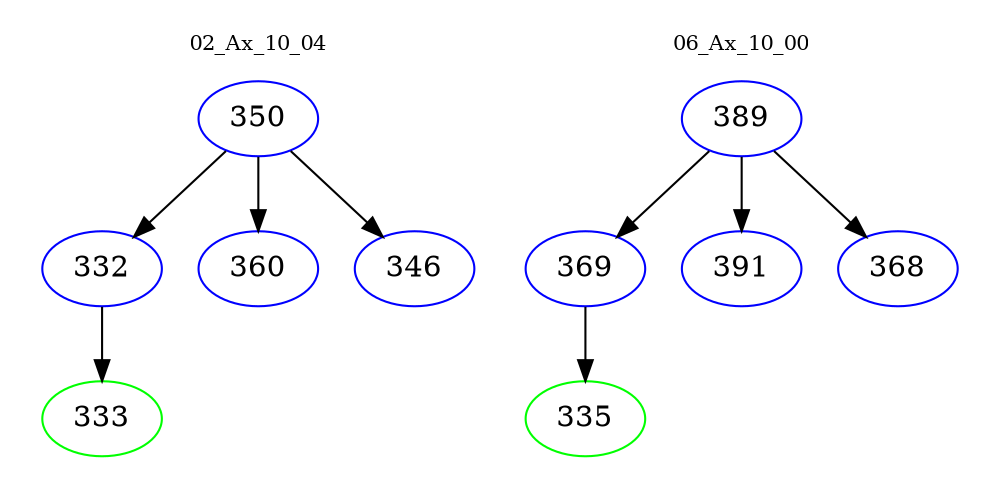 digraph{
subgraph cluster_0 {
color = white
label = "02_Ax_10_04";
fontsize=10;
T0_350 [label="350", color="blue"]
T0_350 -> T0_332 [color="black"]
T0_332 [label="332", color="blue"]
T0_332 -> T0_333 [color="black"]
T0_333 [label="333", color="green"]
T0_350 -> T0_360 [color="black"]
T0_360 [label="360", color="blue"]
T0_350 -> T0_346 [color="black"]
T0_346 [label="346", color="blue"]
}
subgraph cluster_1 {
color = white
label = "06_Ax_10_00";
fontsize=10;
T1_389 [label="389", color="blue"]
T1_389 -> T1_369 [color="black"]
T1_369 [label="369", color="blue"]
T1_369 -> T1_335 [color="black"]
T1_335 [label="335", color="green"]
T1_389 -> T1_391 [color="black"]
T1_391 [label="391", color="blue"]
T1_389 -> T1_368 [color="black"]
T1_368 [label="368", color="blue"]
}
}
